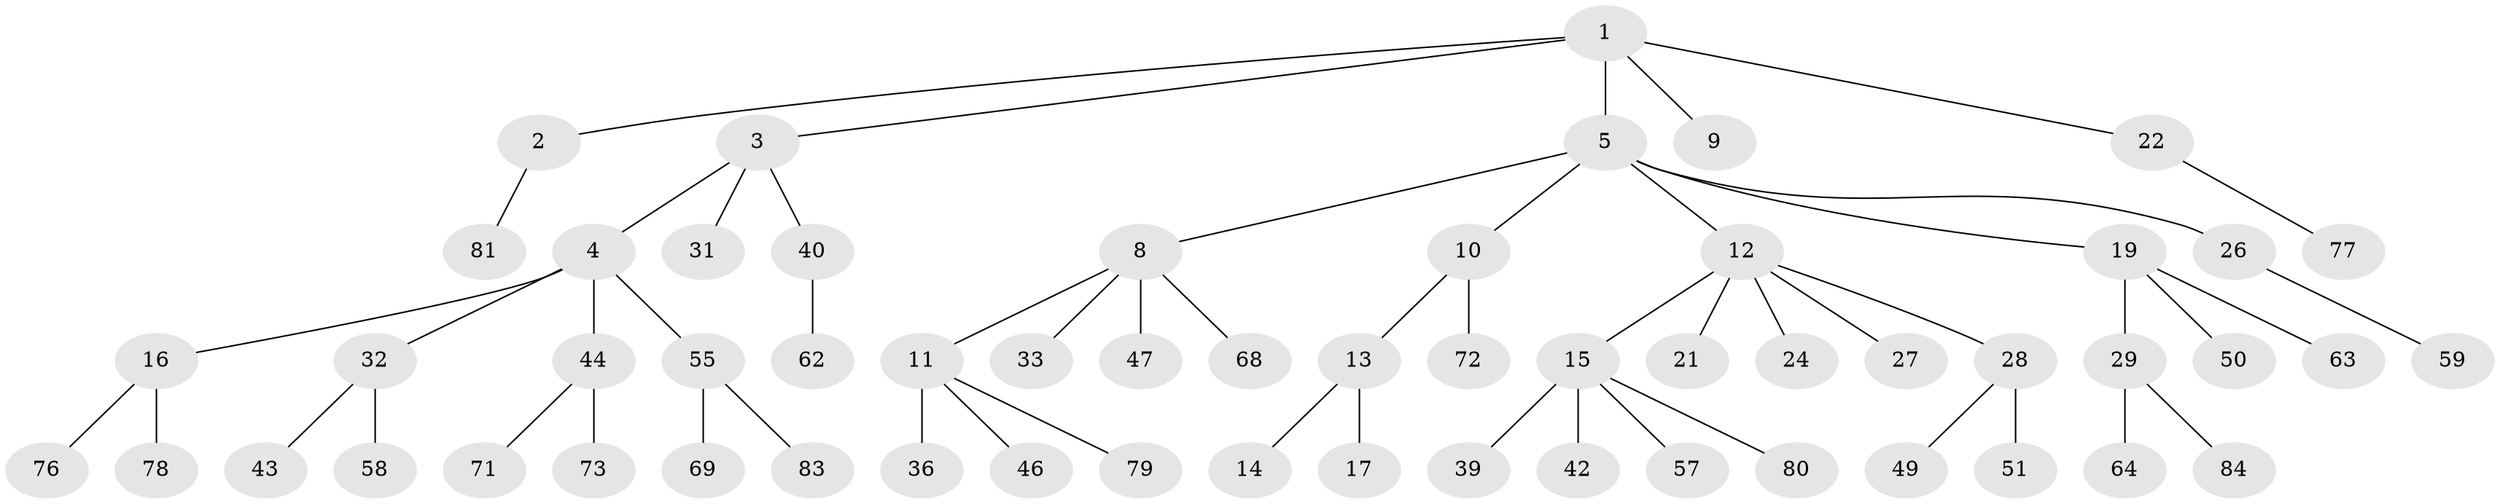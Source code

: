 // Generated by graph-tools (version 1.1) at 2025/24/03/03/25 07:24:06]
// undirected, 57 vertices, 56 edges
graph export_dot {
graph [start="1"]
  node [color=gray90,style=filled];
  1 [super="+65"];
  2 [super="+23"];
  3 [super="+70"];
  4 [super="+7"];
  5 [super="+6"];
  8 [super="+18"];
  9 [super="+45"];
  10;
  11 [super="+38"];
  12 [super="+20"];
  13 [super="+75"];
  14;
  15 [super="+37"];
  16 [super="+30"];
  17;
  19 [super="+25"];
  21 [super="+35"];
  22 [super="+60"];
  24;
  26;
  27;
  28 [super="+41"];
  29 [super="+34"];
  31;
  32 [super="+48"];
  33 [super="+52"];
  36;
  39;
  40 [super="+56"];
  42 [super="+53"];
  43 [super="+54"];
  44 [super="+67"];
  46 [super="+82"];
  47;
  49 [super="+74"];
  50;
  51 [super="+66"];
  55 [super="+61"];
  57;
  58;
  59;
  62;
  63;
  64;
  68;
  69;
  71;
  72;
  73;
  76;
  77;
  78;
  79;
  80;
  81;
  83;
  84;
  1 -- 2;
  1 -- 3;
  1 -- 5;
  1 -- 9;
  1 -- 22;
  2 -- 81;
  3 -- 4;
  3 -- 31;
  3 -- 40;
  4 -- 32;
  4 -- 44;
  4 -- 16;
  4 -- 55;
  5 -- 8;
  5 -- 19;
  5 -- 26;
  5 -- 10;
  5 -- 12;
  8 -- 11;
  8 -- 33;
  8 -- 68;
  8 -- 47;
  10 -- 13;
  10 -- 72;
  11 -- 36;
  11 -- 46;
  11 -- 79;
  12 -- 15;
  12 -- 21;
  12 -- 27;
  12 -- 24;
  12 -- 28;
  13 -- 14;
  13 -- 17;
  15 -- 39;
  15 -- 80;
  15 -- 57;
  15 -- 42;
  16 -- 76;
  16 -- 78;
  19 -- 29;
  19 -- 50;
  19 -- 63;
  22 -- 77;
  26 -- 59;
  28 -- 51;
  28 -- 49;
  29 -- 64;
  29 -- 84;
  32 -- 43;
  32 -- 58;
  40 -- 62;
  44 -- 73;
  44 -- 71;
  55 -- 83;
  55 -- 69;
}
